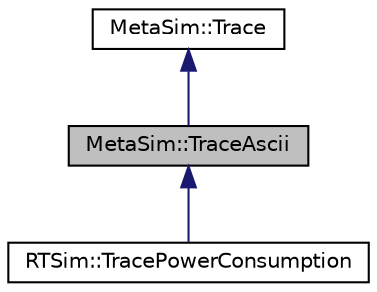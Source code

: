 digraph "MetaSim::TraceAscii"
{
  edge [fontname="Helvetica",fontsize="10",labelfontname="Helvetica",labelfontsize="10"];
  node [fontname="Helvetica",fontsize="10",shape=record];
  Node0 [label="MetaSim::TraceAscii",height=0.2,width=0.4,color="black", fillcolor="grey75", style="filled", fontcolor="black"];
  Node1 -> Node0 [dir="back",color="midnightblue",fontsize="10",style="solid",fontname="Helvetica"];
  Node1 [label="MetaSim::Trace",height=0.2,width=0.4,color="black", fillcolor="white", style="filled",URL="$classMetaSim_1_1Trace.html"];
  Node0 -> Node2 [dir="back",color="midnightblue",fontsize="10",style="solid",fontname="Helvetica"];
  Node2 [label="RTSim::TracePowerConsumption",height=0.2,width=0.4,color="black", fillcolor="white", style="filled",URL="$classRTSim_1_1TracePowerConsumption.html"];
}
